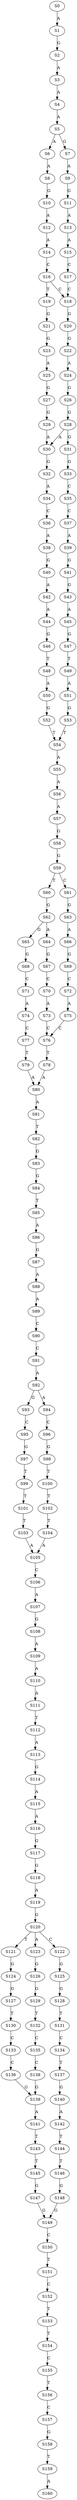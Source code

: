 strict digraph  {
	S0 -> S1 [ label = A ];
	S1 -> S2 [ label = G ];
	S2 -> S3 [ label = A ];
	S3 -> S4 [ label = A ];
	S4 -> S5 [ label = A ];
	S5 -> S6 [ label = A ];
	S5 -> S7 [ label = G ];
	S6 -> S8 [ label = A ];
	S7 -> S9 [ label = A ];
	S8 -> S10 [ label = G ];
	S9 -> S11 [ label = G ];
	S10 -> S12 [ label = A ];
	S11 -> S13 [ label = A ];
	S12 -> S14 [ label = A ];
	S13 -> S15 [ label = A ];
	S14 -> S16 [ label = C ];
	S15 -> S17 [ label = C ];
	S16 -> S18 [ label = C ];
	S16 -> S19 [ label = T ];
	S17 -> S18 [ label = C ];
	S18 -> S20 [ label = G ];
	S19 -> S21 [ label = G ];
	S20 -> S22 [ label = G ];
	S21 -> S23 [ label = G ];
	S22 -> S24 [ label = A ];
	S23 -> S25 [ label = A ];
	S24 -> S26 [ label = G ];
	S25 -> S27 [ label = G ];
	S26 -> S28 [ label = G ];
	S27 -> S29 [ label = G ];
	S28 -> S30 [ label = A ];
	S28 -> S31 [ label = G ];
	S29 -> S30 [ label = A ];
	S30 -> S32 [ label = G ];
	S31 -> S33 [ label = G ];
	S32 -> S34 [ label = A ];
	S33 -> S35 [ label = C ];
	S34 -> S36 [ label = C ];
	S35 -> S37 [ label = C ];
	S36 -> S38 [ label = A ];
	S37 -> S39 [ label = A ];
	S38 -> S40 [ label = G ];
	S39 -> S41 [ label = G ];
	S40 -> S42 [ label = A ];
	S41 -> S43 [ label = G ];
	S42 -> S44 [ label = A ];
	S43 -> S45 [ label = A ];
	S44 -> S46 [ label = G ];
	S45 -> S47 [ label = G ];
	S46 -> S48 [ label = T ];
	S47 -> S49 [ label = T ];
	S48 -> S50 [ label = A ];
	S49 -> S51 [ label = A ];
	S50 -> S52 [ label = G ];
	S51 -> S53 [ label = G ];
	S52 -> S54 [ label = T ];
	S53 -> S54 [ label = T ];
	S54 -> S55 [ label = A ];
	S55 -> S56 [ label = A ];
	S56 -> S57 [ label = A ];
	S57 -> S58 [ label = G ];
	S58 -> S59 [ label = G ];
	S59 -> S60 [ label = T ];
	S59 -> S61 [ label = C ];
	S60 -> S62 [ label = G ];
	S61 -> S63 [ label = G ];
	S62 -> S64 [ label = A ];
	S62 -> S65 [ label = G ];
	S63 -> S66 [ label = A ];
	S64 -> S67 [ label = G ];
	S65 -> S68 [ label = G ];
	S66 -> S69 [ label = G ];
	S67 -> S70 [ label = C ];
	S68 -> S71 [ label = C ];
	S69 -> S72 [ label = C ];
	S70 -> S73 [ label = A ];
	S71 -> S74 [ label = A ];
	S72 -> S75 [ label = A ];
	S73 -> S76 [ label = C ];
	S74 -> S77 [ label = C ];
	S75 -> S76 [ label = C ];
	S76 -> S78 [ label = T ];
	S77 -> S79 [ label = T ];
	S78 -> S80 [ label = A ];
	S79 -> S80 [ label = A ];
	S80 -> S81 [ label = A ];
	S81 -> S82 [ label = T ];
	S82 -> S83 [ label = G ];
	S83 -> S84 [ label = G ];
	S84 -> S85 [ label = T ];
	S85 -> S86 [ label = A ];
	S86 -> S87 [ label = G ];
	S87 -> S88 [ label = A ];
	S88 -> S89 [ label = A ];
	S89 -> S90 [ label = C ];
	S90 -> S91 [ label = C ];
	S91 -> S92 [ label = A ];
	S92 -> S93 [ label = G ];
	S92 -> S94 [ label = A ];
	S93 -> S95 [ label = C ];
	S94 -> S96 [ label = C ];
	S95 -> S97 [ label = G ];
	S96 -> S98 [ label = G ];
	S97 -> S99 [ label = T ];
	S98 -> S100 [ label = T ];
	S99 -> S101 [ label = T ];
	S100 -> S102 [ label = T ];
	S101 -> S103 [ label = T ];
	S102 -> S104 [ label = T ];
	S103 -> S105 [ label = A ];
	S104 -> S105 [ label = A ];
	S105 -> S106 [ label = C ];
	S106 -> S107 [ label = A ];
	S107 -> S108 [ label = G ];
	S108 -> S109 [ label = A ];
	S109 -> S110 [ label = A ];
	S110 -> S111 [ label = A ];
	S111 -> S112 [ label = T ];
	S112 -> S113 [ label = A ];
	S113 -> S114 [ label = G ];
	S114 -> S115 [ label = A ];
	S115 -> S116 [ label = A ];
	S116 -> S117 [ label = G ];
	S117 -> S118 [ label = G ];
	S118 -> S119 [ label = A ];
	S119 -> S120 [ label = G ];
	S120 -> S121 [ label = T ];
	S120 -> S122 [ label = C ];
	S120 -> S123 [ label = A ];
	S121 -> S124 [ label = G ];
	S122 -> S125 [ label = G ];
	S123 -> S126 [ label = G ];
	S124 -> S127 [ label = G ];
	S125 -> S128 [ label = G ];
	S126 -> S129 [ label = G ];
	S127 -> S130 [ label = T ];
	S128 -> S131 [ label = T ];
	S129 -> S132 [ label = T ];
	S130 -> S133 [ label = C ];
	S131 -> S134 [ label = C ];
	S132 -> S135 [ label = C ];
	S133 -> S136 [ label = C ];
	S134 -> S137 [ label = T ];
	S135 -> S138 [ label = C ];
	S136 -> S139 [ label = G ];
	S137 -> S140 [ label = G ];
	S138 -> S139 [ label = G ];
	S139 -> S141 [ label = A ];
	S140 -> S142 [ label = A ];
	S141 -> S143 [ label = T ];
	S142 -> S144 [ label = T ];
	S143 -> S145 [ label = T ];
	S144 -> S146 [ label = T ];
	S145 -> S147 [ label = G ];
	S146 -> S148 [ label = G ];
	S147 -> S149 [ label = G ];
	S148 -> S149 [ label = G ];
	S149 -> S150 [ label = C ];
	S150 -> S151 [ label = T ];
	S151 -> S152 [ label = C ];
	S152 -> S153 [ label = T ];
	S153 -> S154 [ label = T ];
	S154 -> S155 [ label = C ];
	S155 -> S156 [ label = T ];
	S156 -> S157 [ label = C ];
	S157 -> S158 [ label = G ];
	S158 -> S159 [ label = T ];
	S159 -> S160 [ label = A ];
}
